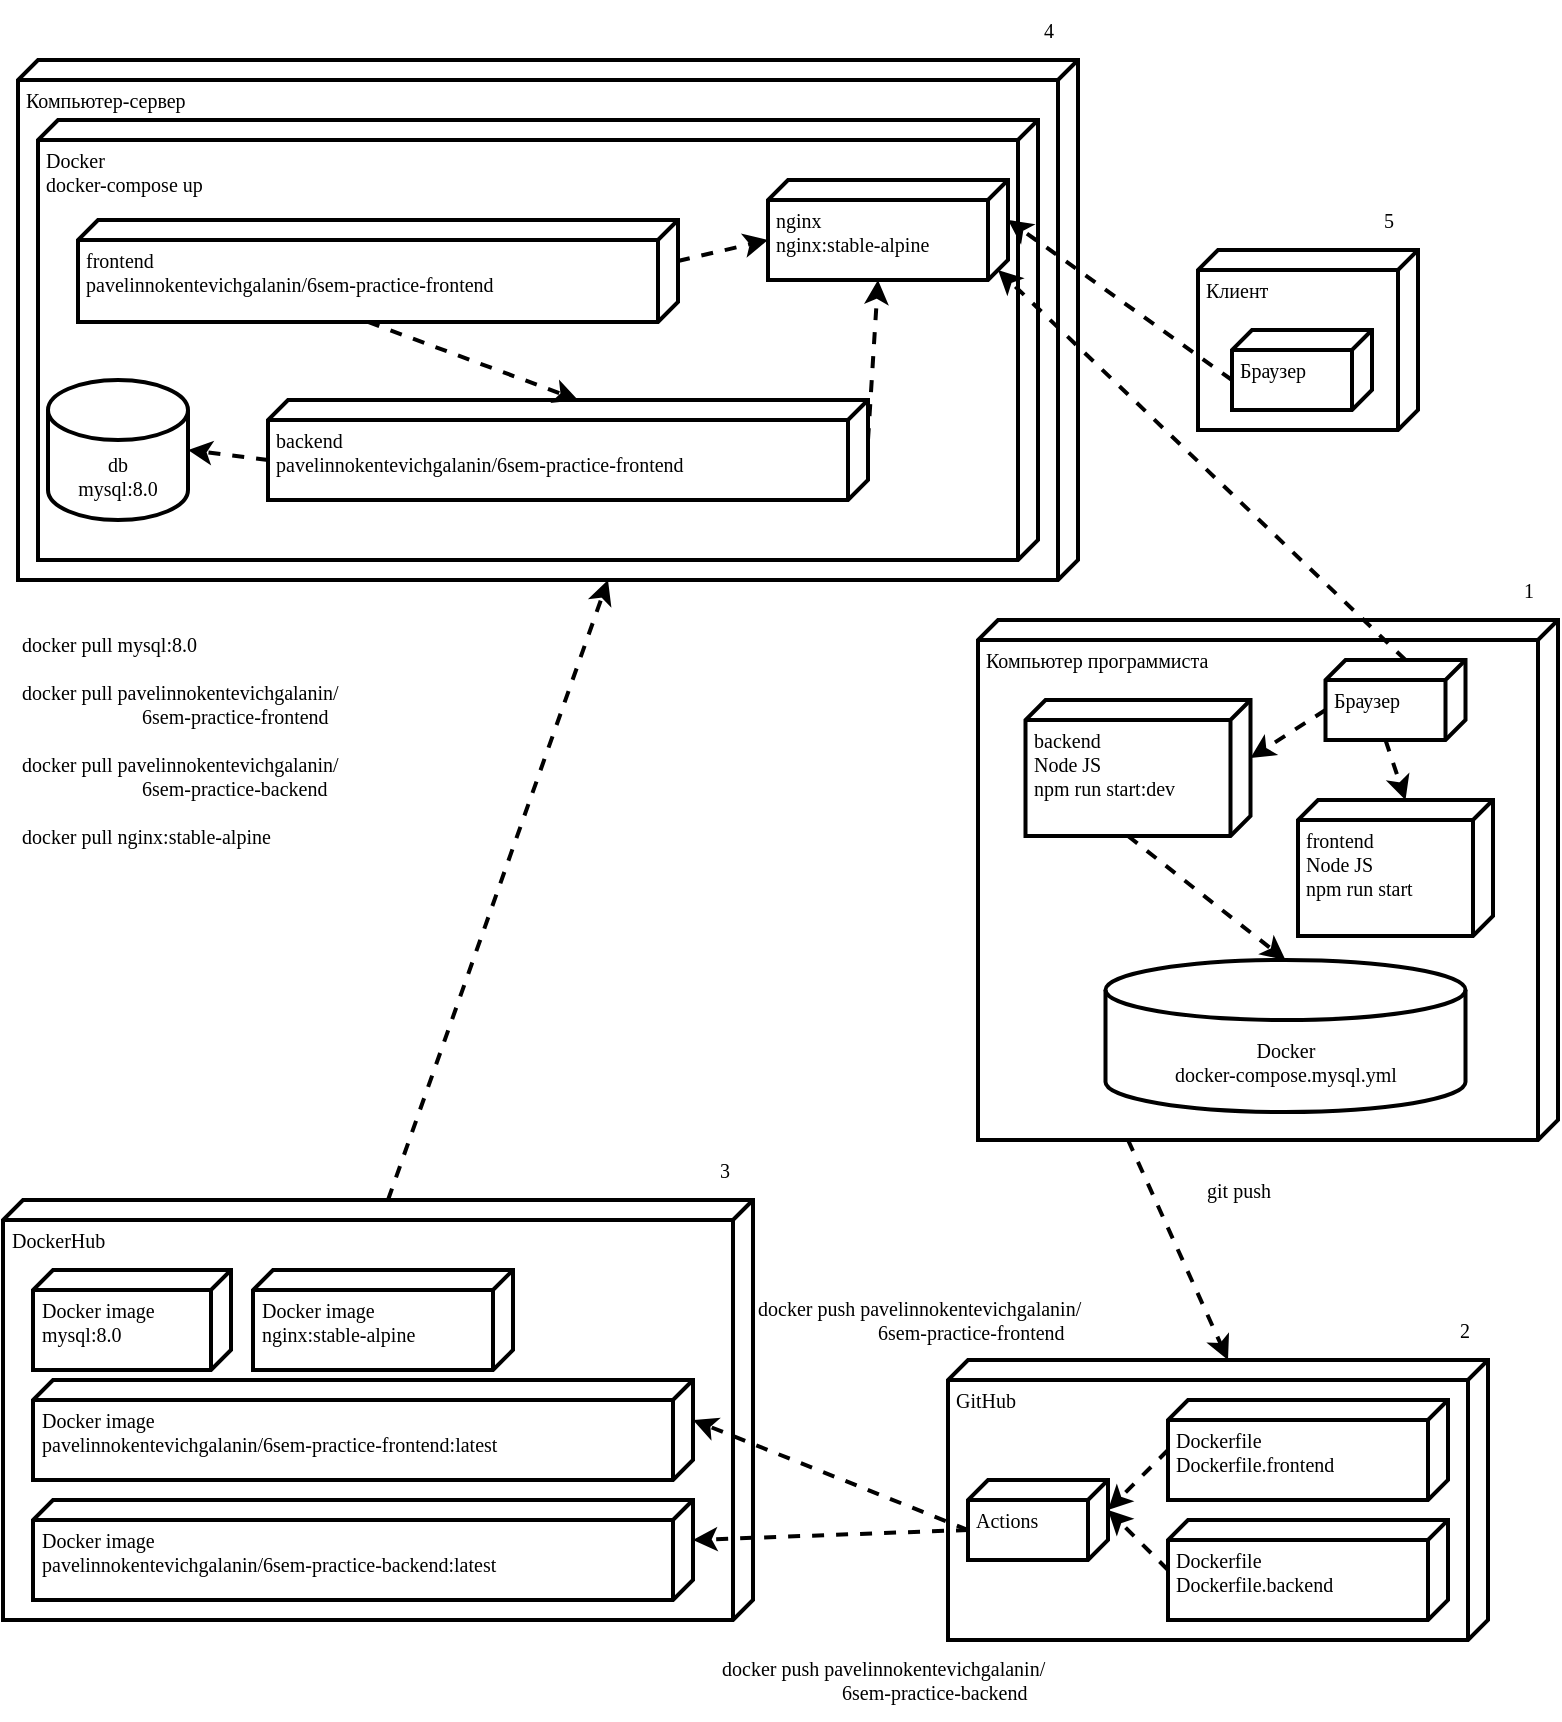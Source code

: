 <mxfile version="20.2.3" type="device"><diagram id="zu6Y4nORgaZ1788YAXBF" name="Page-1"><mxGraphModel dx="4061" dy="961" grid="1" gridSize="10" guides="1" tooltips="1" connect="1" arrows="1" fold="1" page="1" pageScale="1" pageWidth="827" pageHeight="1169" math="0" shadow="0"><root><mxCell id="0"/><mxCell id="1" parent="0"/><mxCell id="McyQLbWLJVGS-9GeHgWS-17" value="Компьютер программиста" style="verticalAlign=top;align=left;spacingTop=8;spacingLeft=2;spacingRight=12;shape=cube;size=10;direction=south;fontStyle=0;html=1;strokeWidth=2;fontFamily=Time New Roman;fontSource=https%3A%2F%2Ffonts.googleapis.com%2Fcss%3Ffamily%3DTime%2BNew%2BRoman;fontSize=10;" parent="1" vertex="1"><mxGeometry x="-1960" y="350" width="290" height="260" as="geometry"/></mxCell><mxCell id="6F1-6TjgGsNTpEc78M-I-48" style="edgeStyle=none;rounded=0;orthogonalLoop=1;jettySize=auto;html=1;exitX=0;exitY=0;exitDx=0;exitDy=182.5;exitPerimeter=0;entryX=0;entryY=0;entryDx=260;entryDy=235;entryPerimeter=0;dashed=1;strokeWidth=2;fontFamily=Time New Roman;fontSource=https%3A%2F%2Ffonts.googleapis.com%2Fcss%3Ffamily%3DTime%2BNew%2BRoman;fontSize=10;" edge="1" parent="1" source="DwB59Ub7Hh7EoVBP9mdn-21" target="6F1-6TjgGsNTpEc78M-I-17"><mxGeometry relative="1" as="geometry"/></mxCell><mxCell id="DwB59Ub7Hh7EoVBP9mdn-21" value="DockerHub" style="verticalAlign=top;align=left;spacingTop=8;spacingLeft=2;spacingRight=12;shape=cube;size=10;direction=south;fontStyle=0;html=1;strokeWidth=2;fontFamily=Time New Roman;fontSource=https%3A%2F%2Ffonts.googleapis.com%2Fcss%3Ffamily%3DTime%2BNew%2BRoman;fontSize=10;" parent="1" vertex="1"><mxGeometry x="-2447.5" y="640" width="375" height="210" as="geometry"/></mxCell><mxCell id="DwB59Ub7Hh7EoVBP9mdn-6" value="GitHub" style="verticalAlign=top;align=left;spacingTop=8;spacingLeft=2;spacingRight=12;shape=cube;size=10;direction=south;fontStyle=0;html=1;strokeWidth=2;fontFamily=Time New Roman;fontSource=https%3A%2F%2Ffonts.googleapis.com%2Fcss%3Ffamily%3DTime%2BNew%2BRoman;fontSize=10;" parent="1" vertex="1"><mxGeometry x="-1975" y="720" width="270" height="140" as="geometry"/></mxCell><mxCell id="DwB59Ub7Hh7EoVBP9mdn-42" value="git push" style="text;html=1;align=center;verticalAlign=middle;resizable=0;points=[];autosize=1;strokeColor=none;fillColor=none;fontFamily=Time New Roman;fontSource=https%3A%2F%2Ffonts.googleapis.com%2Fcss%3Ffamily%3DTime%2BNew%2BRoman;fontSize=10;" parent="1" vertex="1"><mxGeometry x="-1860" y="620" width="60" height="30" as="geometry"/></mxCell><mxCell id="6F1-6TjgGsNTpEc78M-I-45" style="edgeStyle=none;rounded=0;orthogonalLoop=1;jettySize=auto;html=1;exitX=0;exitY=0;exitDx=25;exitDy=70;exitPerimeter=0;entryX=0;entryY=0;entryDx=20;entryDy=0;entryPerimeter=0;dashed=1;strokeWidth=2;fontFamily=Time New Roman;fontSource=https%3A%2F%2Ffonts.googleapis.com%2Fcss%3Ffamily%3DTime%2BNew%2BRoman;fontSize=10;" edge="1" parent="1" source="DwB59Ub7Hh7EoVBP9mdn-7" target="6F1-6TjgGsNTpEc78M-I-32"><mxGeometry relative="1" as="geometry"/></mxCell><mxCell id="6F1-6TjgGsNTpEc78M-I-46" style="edgeStyle=none;rounded=0;orthogonalLoop=1;jettySize=auto;html=1;exitX=0;exitY=0;exitDx=25;exitDy=70;exitPerimeter=0;entryX=0;entryY=0;entryDx=20;entryDy=0;entryPerimeter=0;dashed=1;strokeWidth=2;fontFamily=Time New Roman;fontSource=https%3A%2F%2Ffonts.googleapis.com%2Fcss%3Ffamily%3DTime%2BNew%2BRoman;fontSize=10;" edge="1" parent="1" source="DwB59Ub7Hh7EoVBP9mdn-7" target="6F1-6TjgGsNTpEc78M-I-33"><mxGeometry relative="1" as="geometry"/></mxCell><mxCell id="DwB59Ub7Hh7EoVBP9mdn-7" value="Actions" style="verticalAlign=top;align=left;spacingTop=8;spacingLeft=2;spacingRight=12;shape=cube;size=10;direction=south;fontStyle=0;html=1;strokeWidth=2;fontFamily=Time New Roman;fontSource=https%3A%2F%2Ffonts.googleapis.com%2Fcss%3Ffamily%3DTime%2BNew%2BRoman;fontSize=10;" parent="1" vertex="1"><mxGeometry x="-1965" y="780" width="70" height="40" as="geometry"/></mxCell><mxCell id="6F1-6TjgGsNTpEc78M-I-44" style="edgeStyle=none;rounded=0;orthogonalLoop=1;jettySize=auto;html=1;exitX=0;exitY=0;exitDx=25;exitDy=140;exitPerimeter=0;entryX=0;entryY=0;entryDx=15;entryDy=0;entryPerimeter=0;dashed=1;strokeWidth=2;fontFamily=Time New Roman;fontSource=https%3A%2F%2Ffonts.googleapis.com%2Fcss%3Ffamily%3DTime%2BNew%2BRoman;fontSize=10;" edge="1" parent="1" source="6F1-6TjgGsNTpEc78M-I-7" target="DwB59Ub7Hh7EoVBP9mdn-7"><mxGeometry relative="1" as="geometry"/></mxCell><mxCell id="6F1-6TjgGsNTpEc78M-I-7" value="Dockerfile&lt;br style=&quot;font-size: 10px;&quot;&gt;Dockerfile.backend" style="verticalAlign=top;align=left;spacingTop=8;spacingLeft=2;spacingRight=12;shape=cube;size=10;direction=south;fontStyle=0;html=1;strokeWidth=2;fontFamily=Time New Roman;fontSource=https%3A%2F%2Ffonts.googleapis.com%2Fcss%3Ffamily%3DTime%2BNew%2BRoman;fontSize=10;" vertex="1" parent="1"><mxGeometry x="-1865" y="800" width="140" height="50" as="geometry"/></mxCell><mxCell id="6F1-6TjgGsNTpEc78M-I-43" style="edgeStyle=none;rounded=0;orthogonalLoop=1;jettySize=auto;html=1;exitX=0;exitY=0;exitDx=25;exitDy=140;exitPerimeter=0;entryX=0;entryY=0;entryDx=15;entryDy=0;entryPerimeter=0;dashed=1;strokeWidth=2;fontFamily=Time New Roman;fontSource=https%3A%2F%2Ffonts.googleapis.com%2Fcss%3Ffamily%3DTime%2BNew%2BRoman;fontSize=10;" edge="1" parent="1" source="6F1-6TjgGsNTpEc78M-I-6" target="DwB59Ub7Hh7EoVBP9mdn-7"><mxGeometry relative="1" as="geometry"/></mxCell><mxCell id="6F1-6TjgGsNTpEc78M-I-6" value="Dockerfile&lt;br style=&quot;font-size: 10px;&quot;&gt;Dockerfile.frontend" style="verticalAlign=top;align=left;spacingTop=8;spacingLeft=2;spacingRight=12;shape=cube;size=10;direction=south;fontStyle=0;html=1;strokeWidth=2;fontFamily=Time New Roman;fontSource=https%3A%2F%2Ffonts.googleapis.com%2Fcss%3Ffamily%3DTime%2BNew%2BRoman;fontSize=10;" vertex="1" parent="1"><mxGeometry x="-1865" y="740" width="140" height="50" as="geometry"/></mxCell><mxCell id="6F1-6TjgGsNTpEc78M-I-17" value="Компьютер-сервер" style="verticalAlign=top;align=left;spacingTop=8;spacingLeft=2;spacingRight=12;shape=cube;size=10;direction=south;fontStyle=0;html=1;strokeWidth=2;fontFamily=Time New Roman;fontSource=https%3A%2F%2Ffonts.googleapis.com%2Fcss%3Ffamily%3DTime%2BNew%2BRoman;fontSize=10;" vertex="1" parent="1"><mxGeometry x="-2440" y="70" width="530" height="260" as="geometry"/></mxCell><mxCell id="6F1-6TjgGsNTpEc78M-I-18" value="Docker&lt;br style=&quot;font-size: 10px;&quot;&gt;docker-compose up" style="verticalAlign=top;align=left;spacingTop=8;spacingLeft=2;spacingRight=12;shape=cube;size=10;direction=south;fontStyle=0;html=1;strokeWidth=2;fontFamily=Time New Roman;fontSource=https%3A%2F%2Ffonts.googleapis.com%2Fcss%3Ffamily%3DTime%2BNew%2BRoman;fontSize=10;" vertex="1" parent="1"><mxGeometry x="-2430" y="100" width="500" height="220" as="geometry"/></mxCell><mxCell id="6F1-6TjgGsNTpEc78M-I-19" value="db&lt;br style=&quot;font-size: 10px;&quot;&gt;mysql:8.0" style="shape=cylinder3;whiteSpace=wrap;html=1;boundedLbl=1;backgroundOutline=1;size=15;strokeWidth=2;fontFamily=Time New Roman;fontSource=https%3A%2F%2Ffonts.googleapis.com%2Fcss%3Ffamily%3DTime%2BNew%2BRoman;fontSize=10;" vertex="1" parent="1"><mxGeometry x="-2425" y="230" width="70" height="70" as="geometry"/></mxCell><mxCell id="6F1-6TjgGsNTpEc78M-I-49" style="edgeStyle=none;rounded=0;orthogonalLoop=1;jettySize=auto;html=1;exitX=0;exitY=0;exitDx=30;exitDy=300;exitPerimeter=0;entryX=1;entryY=0.5;entryDx=0;entryDy=0;entryPerimeter=0;dashed=1;strokeWidth=2;fontFamily=Time New Roman;fontSource=https%3A%2F%2Ffonts.googleapis.com%2Fcss%3Ffamily%3DTime%2BNew%2BRoman;fontSize=10;" edge="1" parent="1" source="6F1-6TjgGsNTpEc78M-I-20" target="6F1-6TjgGsNTpEc78M-I-19"><mxGeometry relative="1" as="geometry"/></mxCell><mxCell id="6F1-6TjgGsNTpEc78M-I-53" style="edgeStyle=none;rounded=0;orthogonalLoop=1;jettySize=auto;html=1;exitX=0;exitY=0;exitDx=20;exitDy=0;exitPerimeter=0;entryX=0;entryY=0;entryDx=50;entryDy=65;entryPerimeter=0;dashed=1;strokeWidth=2;fontFamily=Time New Roman;fontSource=https%3A%2F%2Ffonts.googleapis.com%2Fcss%3Ffamily%3DTime%2BNew%2BRoman;fontSize=10;" edge="1" parent="1" source="6F1-6TjgGsNTpEc78M-I-20" target="6F1-6TjgGsNTpEc78M-I-24"><mxGeometry relative="1" as="geometry"/></mxCell><mxCell id="6F1-6TjgGsNTpEc78M-I-20" value="backend&lt;br style=&quot;font-size: 10px;&quot;&gt;pavelinnokentevichgalanin/6sem-practice-frontend" style="verticalAlign=top;align=left;spacingTop=8;spacingLeft=2;spacingRight=12;shape=cube;size=10;direction=south;fontStyle=0;html=1;strokeWidth=2;fontFamily=Time New Roman;fontSource=https%3A%2F%2Ffonts.googleapis.com%2Fcss%3Ffamily%3DTime%2BNew%2BRoman;fontSize=10;" vertex="1" parent="1"><mxGeometry x="-2315" y="240" width="300" height="50" as="geometry"/></mxCell><mxCell id="6F1-6TjgGsNTpEc78M-I-50" style="edgeStyle=none;rounded=0;orthogonalLoop=1;jettySize=auto;html=1;exitX=0;exitY=0;exitDx=51;exitDy=155;exitPerimeter=0;entryX=0;entryY=0;entryDx=0;entryDy=145;entryPerimeter=0;dashed=1;strokeWidth=2;fontFamily=Time New Roman;fontSource=https%3A%2F%2Ffonts.googleapis.com%2Fcss%3Ffamily%3DTime%2BNew%2BRoman;fontSize=10;" edge="1" parent="1" source="6F1-6TjgGsNTpEc78M-I-22" target="6F1-6TjgGsNTpEc78M-I-20"><mxGeometry relative="1" as="geometry"/></mxCell><mxCell id="6F1-6TjgGsNTpEc78M-I-52" style="edgeStyle=none;rounded=0;orthogonalLoop=1;jettySize=auto;html=1;exitX=0;exitY=0;exitDx=20.5;exitDy=0;exitPerimeter=0;entryX=0;entryY=0;entryDx=30;entryDy=120;entryPerimeter=0;dashed=1;strokeWidth=2;fontFamily=Time New Roman;fontSource=https%3A%2F%2Ffonts.googleapis.com%2Fcss%3Ffamily%3DTime%2BNew%2BRoman;fontSize=10;" edge="1" parent="1" source="6F1-6TjgGsNTpEc78M-I-22" target="6F1-6TjgGsNTpEc78M-I-24"><mxGeometry relative="1" as="geometry"/></mxCell><mxCell id="6F1-6TjgGsNTpEc78M-I-22" value="frontend&lt;br style=&quot;font-size: 10px;&quot;&gt;pavelinnokentevichgalanin/6sem-practice-frontend" style="verticalAlign=top;align=left;spacingTop=8;spacingLeft=2;spacingRight=12;shape=cube;size=10;direction=south;fontStyle=0;html=1;strokeWidth=2;fontFamily=Time New Roman;fontSource=https%3A%2F%2Ffonts.googleapis.com%2Fcss%3Ffamily%3DTime%2BNew%2BRoman;fontSize=10;" vertex="1" parent="1"><mxGeometry x="-2410" y="150" width="300" height="51" as="geometry"/></mxCell><mxCell id="6F1-6TjgGsNTpEc78M-I-24" value="nginx&lt;br style=&quot;font-size: 10px;&quot;&gt;nginx:stable-alpine" style="verticalAlign=top;align=left;spacingTop=8;spacingLeft=2;spacingRight=12;shape=cube;size=10;direction=south;fontStyle=0;html=1;strokeWidth=2;fontFamily=Time New Roman;fontSource=https%3A%2F%2Ffonts.googleapis.com%2Fcss%3Ffamily%3DTime%2BNew%2BRoman;fontSize=10;" vertex="1" parent="1"><mxGeometry x="-2065" y="130" width="120" height="50" as="geometry"/></mxCell><mxCell id="6F1-6TjgGsNTpEc78M-I-31" value="Docker image&lt;br style=&quot;font-size: 10px;&quot;&gt;mysql:8.0" style="verticalAlign=top;align=left;spacingTop=8;spacingLeft=2;spacingRight=12;shape=cube;size=10;direction=south;fontStyle=0;html=1;strokeWidth=2;fontFamily=Time New Roman;fontSource=https%3A%2F%2Ffonts.googleapis.com%2Fcss%3Ffamily%3DTime%2BNew%2BRoman;fontSize=10;" vertex="1" parent="1"><mxGeometry x="-2432.5" y="675" width="99" height="50" as="geometry"/></mxCell><mxCell id="6F1-6TjgGsNTpEc78M-I-32" value="Docker image&lt;br style=&quot;font-size: 10px;&quot;&gt;pavelinnokentevichgalanin/6sem-practice-frontend:latest" style="verticalAlign=top;align=left;spacingTop=8;spacingLeft=2;spacingRight=12;shape=cube;size=10;direction=south;fontStyle=0;html=1;strokeWidth=2;fontFamily=Time New Roman;fontSource=https%3A%2F%2Ffonts.googleapis.com%2Fcss%3Ffamily%3DTime%2BNew%2BRoman;fontSize=10;" vertex="1" parent="1"><mxGeometry x="-2432.5" y="730" width="330" height="50" as="geometry"/></mxCell><mxCell id="6F1-6TjgGsNTpEc78M-I-33" value="Docker image&lt;br style=&quot;font-size: 10px;&quot;&gt;pavelinnokentevichgalanin/6sem-practice-backend:latest" style="verticalAlign=top;align=left;spacingTop=8;spacingLeft=2;spacingRight=12;shape=cube;size=10;direction=south;fontStyle=0;html=1;strokeWidth=2;fontFamily=Time New Roman;fontSource=https%3A%2F%2Ffonts.googleapis.com%2Fcss%3Ffamily%3DTime%2BNew%2BRoman;fontSize=10;" vertex="1" parent="1"><mxGeometry x="-2432.5" y="790" width="330" height="50" as="geometry"/></mxCell><mxCell id="6F1-6TjgGsNTpEc78M-I-34" value="Docker image&lt;br style=&quot;font-size: 10px;&quot;&gt;nginx:stable-alpine" style="verticalAlign=top;align=left;spacingTop=8;spacingLeft=2;spacingRight=12;shape=cube;size=10;direction=south;fontStyle=0;html=1;strokeWidth=2;fontFamily=Time New Roman;fontSource=https%3A%2F%2Ffonts.googleapis.com%2Fcss%3Ffamily%3DTime%2BNew%2BRoman;fontSize=10;" vertex="1" parent="1"><mxGeometry x="-2322.5" y="675" width="130" height="50" as="geometry"/></mxCell><mxCell id="6F1-6TjgGsNTpEc78M-I-39" value="docker push pavelinnokentevichgalanin/&lt;br style=&quot;font-size: 10px;&quot;&gt;&amp;nbsp; &amp;nbsp; &amp;nbsp; &amp;nbsp; &amp;nbsp; &amp;nbsp; &amp;nbsp; &amp;nbsp; &amp;nbsp; &amp;nbsp; &amp;nbsp; &amp;nbsp; 6sem-practice-frontend" style="text;html=1;align=left;verticalAlign=middle;resizable=0;points=[];autosize=1;strokeColor=none;fillColor=none;fontFamily=Time New Roman;fontSource=https%3A%2F%2Ffonts.googleapis.com%2Fcss%3Ffamily%3DTime%2BNew%2BRoman;fontSize=10;" vertex="1" parent="1"><mxGeometry x="-2072.5" y="680" width="190" height="40" as="geometry"/></mxCell><mxCell id="6F1-6TjgGsNTpEc78M-I-40" value="docker push pavelinnokentevichgalanin/&lt;br style=&quot;font-size: 10px;&quot;&gt;&amp;nbsp; &amp;nbsp; &amp;nbsp; &amp;nbsp; &amp;nbsp; &amp;nbsp; &amp;nbsp; &amp;nbsp; &amp;nbsp; &amp;nbsp; &amp;nbsp; &amp;nbsp; 6sem-practice-backend" style="text;html=1;align=left;verticalAlign=middle;resizable=0;points=[];autosize=1;strokeColor=none;fillColor=none;fontFamily=Time New Roman;fontSource=https%3A%2F%2Ffonts.googleapis.com%2Fcss%3Ffamily%3DTime%2BNew%2BRoman;fontSize=10;" vertex="1" parent="1"><mxGeometry x="-2090" y="860" width="190" height="40" as="geometry"/></mxCell><mxCell id="6F1-6TjgGsNTpEc78M-I-42" value="&lt;div style=&quot;font-size: 10px;&quot;&gt;&lt;span style=&quot;background-color: initial; font-size: 10px;&quot;&gt;docker pull mysql:8.0&lt;/span&gt;&lt;/div&gt;&lt;div style=&quot;font-size: 10px;&quot;&gt;&lt;span style=&quot;background-color: initial; font-size: 10px;&quot;&gt;&lt;br style=&quot;font-size: 10px;&quot;&gt;&lt;/span&gt;&lt;/div&gt;&lt;div style=&quot;font-size: 10px;&quot;&gt;&lt;span style=&quot;background-color: initial; font-size: 10px;&quot;&gt;docker pull pavelinnokentevichgalanin/&lt;/span&gt;&lt;/div&gt;&lt;div style=&quot;font-size: 10px;&quot;&gt;&lt;span style=&quot;background-color: initial; font-size: 10px;&quot;&gt;&amp;nbsp; &amp;nbsp; &amp;nbsp; &amp;nbsp; &amp;nbsp; &amp;nbsp; &amp;nbsp; &amp;nbsp; &amp;nbsp; &amp;nbsp; &amp;nbsp; &amp;nbsp; 6sem-practice-frontend&lt;/span&gt;&lt;/div&gt;&lt;div style=&quot;font-size: 10px;&quot;&gt;&lt;span style=&quot;background-color: initial; font-size: 10px;&quot;&gt;&lt;br style=&quot;font-size: 10px;&quot;&gt;&lt;/span&gt;&lt;/div&gt;&lt;div style=&quot;font-size: 10px;&quot;&gt;&lt;span style=&quot;background-color: initial; font-size: 10px;&quot;&gt;docker pull pavelinnokentevichgalanin/&lt;/span&gt;&lt;/div&gt;&lt;div style=&quot;font-size: 10px;&quot;&gt;&lt;span style=&quot;background-color: initial; font-size: 10px;&quot;&gt;&amp;nbsp; &amp;nbsp; &amp;nbsp; &amp;nbsp; &amp;nbsp; &amp;nbsp; &amp;nbsp; &amp;nbsp; &amp;nbsp; &amp;nbsp; &amp;nbsp; &amp;nbsp; 6sem-practice-backend&lt;/span&gt;&lt;/div&gt;&lt;div style=&quot;font-size: 10px;&quot;&gt;&lt;span style=&quot;background-color: initial; font-size: 10px;&quot;&gt;&lt;br style=&quot;font-size: 10px;&quot;&gt;&lt;/span&gt;&lt;/div&gt;&lt;div style=&quot;font-size: 10px;&quot;&gt;&lt;span style=&quot;background-color: initial; font-size: 10px;&quot;&gt;docker pull nginx:stable-alpine&lt;/span&gt;&lt;/div&gt;" style="text;html=1;align=left;verticalAlign=middle;resizable=0;points=[];autosize=1;strokeColor=none;fillColor=none;fontFamily=Time New Roman;fontSource=https%3A%2F%2Ffonts.googleapis.com%2Fcss%3Ffamily%3DTime%2BNew%2BRoman;fontSize=10;" vertex="1" parent="1"><mxGeometry x="-2440" y="350" width="180" height="120" as="geometry"/></mxCell><mxCell id="6F1-6TjgGsNTpEc78M-I-47" style="edgeStyle=none;rounded=0;orthogonalLoop=1;jettySize=auto;html=1;exitX=0;exitY=0;exitDx=260;exitDy=215.0;exitPerimeter=0;entryX=0;entryY=0;entryDx=0;entryDy=130;entryPerimeter=0;dashed=1;strokeWidth=2;fontFamily=Time New Roman;fontSource=https%3A%2F%2Ffonts.googleapis.com%2Fcss%3Ffamily%3DTime%2BNew%2BRoman;fontSize=10;" edge="1" parent="1" source="McyQLbWLJVGS-9GeHgWS-17" target="DwB59Ub7Hh7EoVBP9mdn-6"><mxGeometry relative="1" as="geometry"/></mxCell><mxCell id="6F1-6TjgGsNTpEc78M-I-60" value="Клиент" style="verticalAlign=top;align=left;spacingTop=8;spacingLeft=2;spacingRight=12;shape=cube;size=10;direction=south;fontStyle=0;html=1;strokeWidth=2;fontFamily=Time New Roman;fontSource=https%3A%2F%2Ffonts.googleapis.com%2Fcss%3Ffamily%3DTime%2BNew%2BRoman;fontSize=10;" vertex="1" parent="1"><mxGeometry x="-1850" y="165" width="110" height="90" as="geometry"/></mxCell><mxCell id="6F1-6TjgGsNTpEc78M-I-76" style="edgeStyle=none;rounded=0;orthogonalLoop=1;jettySize=auto;html=1;exitX=0;exitY=0;exitDx=25;exitDy=70;exitPerimeter=0;entryX=0;entryY=0;entryDx=20;entryDy=0;entryPerimeter=0;dashed=1;fontFamily=Time New Roman;fontSource=https%3A%2F%2Ffonts.googleapis.com%2Fcss%3Ffamily%3DTime%2BNew%2BRoman;strokeWidth=2;fontSize=10;" edge="1" parent="1" source="6F1-6TjgGsNTpEc78M-I-69" target="6F1-6TjgGsNTpEc78M-I-24"><mxGeometry relative="1" as="geometry"/></mxCell><mxCell id="6F1-6TjgGsNTpEc78M-I-69" value="Браузер" style="verticalAlign=top;align=left;spacingTop=8;spacingLeft=2;spacingRight=12;shape=cube;size=10;direction=south;fontStyle=0;html=1;strokeWidth=2;fontFamily=Time New Roman;fontSource=https%3A%2F%2Ffonts.googleapis.com%2Fcss%3Ffamily%3DTime%2BNew%2BRoman;fontSize=10;" vertex="1" parent="1"><mxGeometry x="-1833" y="205" width="70" height="40" as="geometry"/></mxCell><mxCell id="6F1-6TjgGsNTpEc78M-I-71" value="1" style="text;html=1;align=center;verticalAlign=middle;resizable=0;points=[];autosize=1;strokeColor=none;fillColor=none;fontFamily=Time New Roman;fontSource=https%3A%2F%2Ffonts.googleapis.com%2Fcss%3Ffamily%3DTime%2BNew%2BRoman;fontSize=10;" vertex="1" parent="1"><mxGeometry x="-1700" y="320" width="30" height="30" as="geometry"/></mxCell><mxCell id="6F1-6TjgGsNTpEc78M-I-72" value="2" style="text;html=1;align=center;verticalAlign=middle;resizable=0;points=[];autosize=1;strokeColor=none;fillColor=none;fontFamily=Time New Roman;fontSource=https%3A%2F%2Ffonts.googleapis.com%2Fcss%3Ffamily%3DTime%2BNew%2BRoman;fontSize=10;" vertex="1" parent="1"><mxGeometry x="-1732.5" y="690" width="30" height="30" as="geometry"/></mxCell><mxCell id="6F1-6TjgGsNTpEc78M-I-73" value="3" style="text;html=1;align=center;verticalAlign=middle;resizable=0;points=[];autosize=1;strokeColor=none;fillColor=none;fontFamily=Time New Roman;fontSource=https%3A%2F%2Ffonts.googleapis.com%2Fcss%3Ffamily%3DTime%2BNew%2BRoman;fontSize=10;" vertex="1" parent="1"><mxGeometry x="-2102.5" y="610" width="30" height="30" as="geometry"/></mxCell><mxCell id="6F1-6TjgGsNTpEc78M-I-74" value="4" style="text;html=1;align=center;verticalAlign=middle;resizable=0;points=[];autosize=1;strokeColor=none;fillColor=none;fontFamily=Time New Roman;fontSource=https%3A%2F%2Ffonts.googleapis.com%2Fcss%3Ffamily%3DTime%2BNew%2BRoman;fontSize=10;" vertex="1" parent="1"><mxGeometry x="-1940" y="40" width="30" height="30" as="geometry"/></mxCell><mxCell id="6F1-6TjgGsNTpEc78M-I-75" value="5" style="text;html=1;align=center;verticalAlign=middle;resizable=0;points=[];autosize=1;strokeColor=none;fillColor=none;fontFamily=Time New Roman;fontSource=https%3A%2F%2Ffonts.googleapis.com%2Fcss%3Ffamily%3DTime%2BNew%2BRoman;fontSize=10;" vertex="1" parent="1"><mxGeometry x="-1770" y="135" width="30" height="30" as="geometry"/></mxCell><mxCell id="6F1-6TjgGsNTpEc78M-I-77" style="edgeStyle=none;rounded=0;orthogonalLoop=1;jettySize=auto;html=1;exitX=0;exitY=0;exitDx=0;exitDy=30;exitPerimeter=0;entryX=0;entryY=0;entryDx=45;entryDy=5;entryPerimeter=0;dashed=1;fontFamily=Time New Roman;fontSource=https%3A%2F%2Ffonts.googleapis.com%2Fcss%3Ffamily%3DTime%2BNew%2BRoman;strokeWidth=2;fontSize=10;" edge="1" parent="1" source="6F1-6TjgGsNTpEc78M-I-1" target="6F1-6TjgGsNTpEc78M-I-24"><mxGeometry relative="1" as="geometry"/></mxCell><mxCell id="DwB59Ub7Hh7EoVBP9mdn-34" style="edgeStyle=none;rounded=0;orthogonalLoop=1;jettySize=auto;html=1;exitX=0;exitY=0;exitDx=0;exitDy=75;exitPerimeter=0;dashed=1;strokeWidth=2;fontFamily=Time New Roman;fontSource=https%3A%2F%2Ffonts.googleapis.com%2Fcss%3Ffamily%3DTime%2BNew%2BRoman;fontSize=10;" parent="1" edge="1"><mxGeometry relative="1" as="geometry"><mxPoint x="-1759.022" y="520" as="sourcePoint"/><mxPoint x="-1759.022" y="520" as="targetPoint"/></mxGeometry></mxCell><mxCell id="6F1-6TjgGsNTpEc78M-I-80" style="edgeStyle=none;rounded=0;orthogonalLoop=1;jettySize=auto;html=1;exitX=0;exitY=0;exitDx=68;exitDy=61.25;exitPerimeter=0;entryX=0.5;entryY=0;entryDx=0;entryDy=0;entryPerimeter=0;dashed=1;fontFamily=Time New Roman;fontSource=https%3A%2F%2Ffonts.googleapis.com%2Fcss%3Ffamily%3DTime%2BNew%2BRoman;strokeWidth=2;fontSize=10;" edge="1" parent="1" source="6F1-6TjgGsNTpEc78M-I-9" target="DwB59Ub7Hh7EoVBP9mdn-8"><mxGeometry relative="1" as="geometry"/></mxCell><mxCell id="6F1-6TjgGsNTpEc78M-I-9" value="backend&lt;br style=&quot;font-size: 10px;&quot;&gt;Node JS&lt;br style=&quot;font-size: 10px;&quot;&gt;npm run start:dev" style="verticalAlign=top;align=left;spacingTop=8;spacingLeft=2;spacingRight=12;shape=cube;size=10;direction=south;fontStyle=0;html=1;strokeWidth=2;fontFamily=Time New Roman;fontSource=https%3A%2F%2Ffonts.googleapis.com%2Fcss%3Ffamily%3DTime%2BNew%2BRoman;fontSize=10;" vertex="1" parent="1"><mxGeometry x="-1936.25" y="390" width="112.5" height="68" as="geometry"/></mxCell><mxCell id="DwB59Ub7Hh7EoVBP9mdn-8" value="Docker&lt;br style=&quot;font-size: 10px;&quot;&gt;docker-compose.mysql.yml" style="shape=cylinder3;whiteSpace=wrap;html=1;boundedLbl=1;backgroundOutline=1;size=15;strokeWidth=2;fontFamily=Time New Roman;fontSource=https%3A%2F%2Ffonts.googleapis.com%2Fcss%3Ffamily%3DTime%2BNew%2BRoman;fontSize=10;" parent="1" vertex="1"><mxGeometry x="-1896.25" y="520" width="180" height="76" as="geometry"/></mxCell><mxCell id="6F1-6TjgGsNTpEc78M-I-8" value="frontend&lt;br style=&quot;font-size: 10px;&quot;&gt;Node JS&lt;br style=&quot;font-size: 10px;&quot;&gt;npm run start" style="verticalAlign=top;align=left;spacingTop=8;spacingLeft=2;spacingRight=12;shape=cube;size=10;direction=south;fontStyle=0;html=1;strokeWidth=2;fontFamily=Time New Roman;fontSource=https%3A%2F%2Ffonts.googleapis.com%2Fcss%3Ffamily%3DTime%2BNew%2BRoman;fontSize=10;" vertex="1" parent="1"><mxGeometry x="-1800" y="440" width="97.5" height="68" as="geometry"/></mxCell><mxCell id="6F1-6TjgGsNTpEc78M-I-78" style="edgeStyle=none;rounded=0;orthogonalLoop=1;jettySize=auto;html=1;exitX=0;exitY=0;exitDx=25;exitDy=70;exitPerimeter=0;entryX=0;entryY=0;entryDx=29;entryDy=0;entryPerimeter=0;dashed=1;fontFamily=Time New Roman;fontSource=https%3A%2F%2Ffonts.googleapis.com%2Fcss%3Ffamily%3DTime%2BNew%2BRoman;strokeWidth=2;fontSize=10;" edge="1" parent="1" source="6F1-6TjgGsNTpEc78M-I-1" target="6F1-6TjgGsNTpEc78M-I-9"><mxGeometry relative="1" as="geometry"/></mxCell><mxCell id="6F1-6TjgGsNTpEc78M-I-79" style="edgeStyle=none;rounded=0;orthogonalLoop=1;jettySize=auto;html=1;exitX=0;exitY=0;exitDx=40;exitDy=40;exitPerimeter=0;entryX=0;entryY=0;entryDx=0;entryDy=43.75;entryPerimeter=0;dashed=1;fontFamily=Time New Roman;fontSource=https%3A%2F%2Ffonts.googleapis.com%2Fcss%3Ffamily%3DTime%2BNew%2BRoman;strokeWidth=2;fontSize=10;" edge="1" parent="1" source="6F1-6TjgGsNTpEc78M-I-1" target="6F1-6TjgGsNTpEc78M-I-8"><mxGeometry relative="1" as="geometry"/></mxCell><mxCell id="6F1-6TjgGsNTpEc78M-I-1" value="Браузер" style="verticalAlign=top;align=left;spacingTop=8;spacingLeft=2;spacingRight=12;shape=cube;size=10;direction=south;fontStyle=0;html=1;strokeWidth=2;fontFamily=Time New Roman;fontSource=https%3A%2F%2Ffonts.googleapis.com%2Fcss%3Ffamily%3DTime%2BNew%2BRoman;fontSize=10;" vertex="1" parent="1"><mxGeometry x="-1786.25" y="370" width="70" height="40" as="geometry"/></mxCell></root></mxGraphModel></diagram></mxfile>